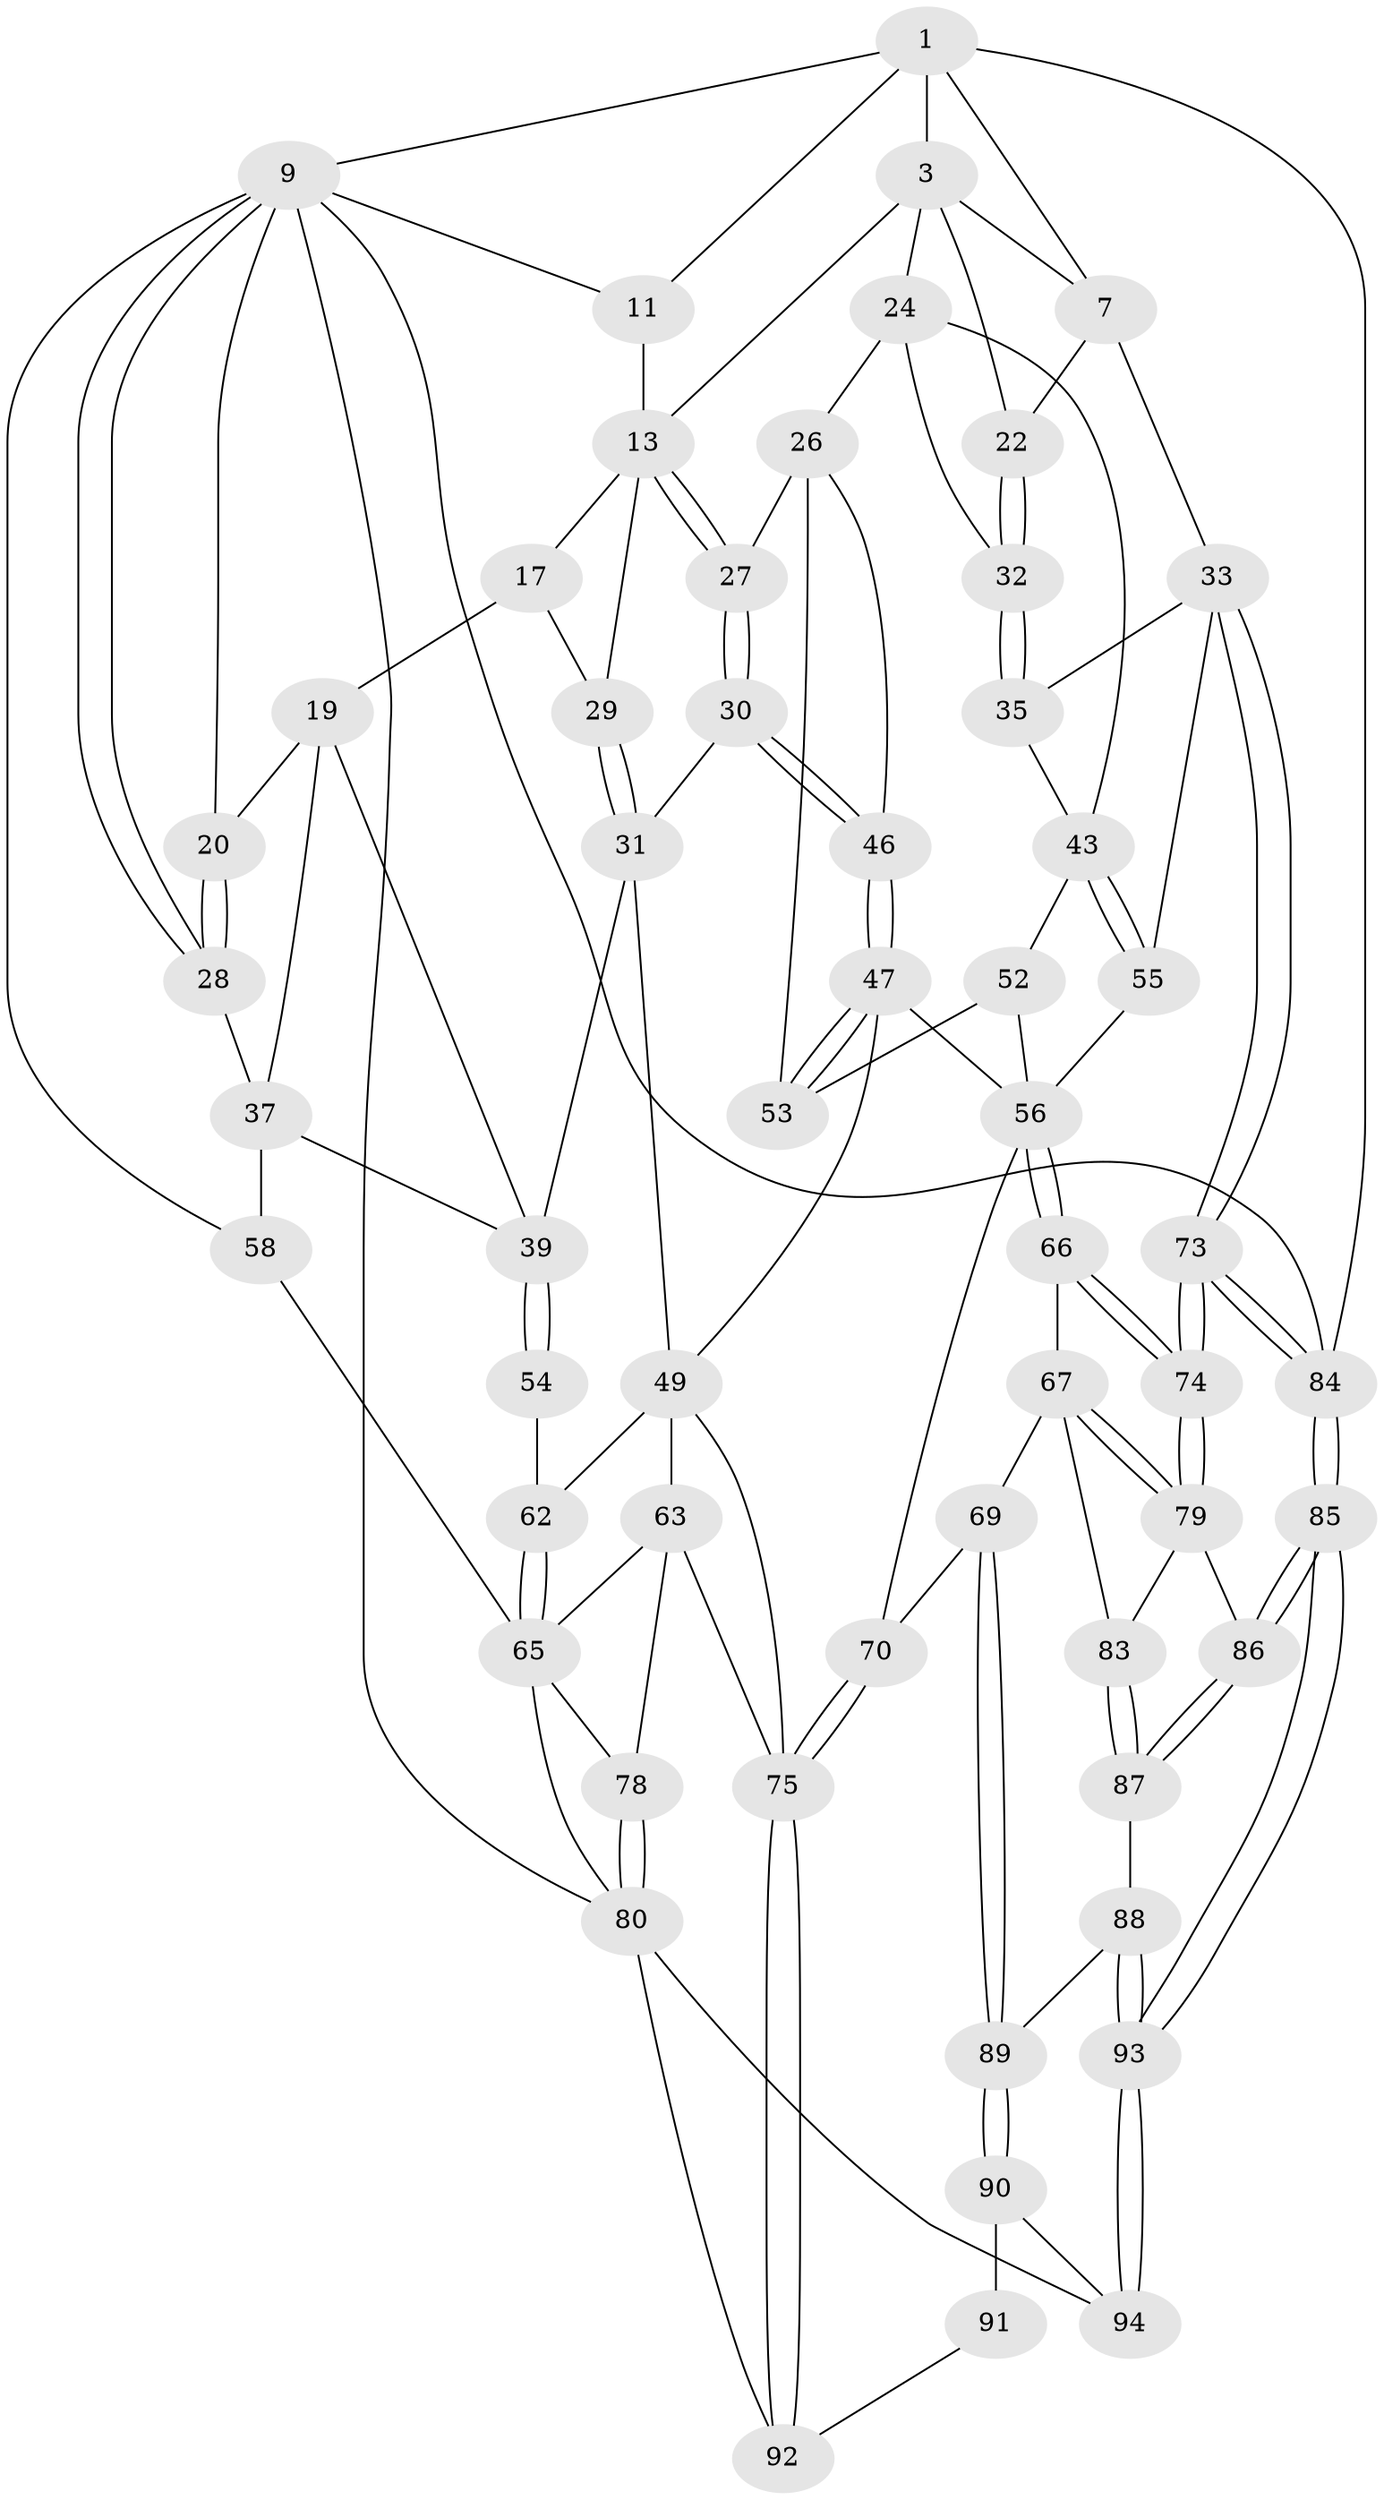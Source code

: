 // original degree distribution, {3: 0.020833333333333332, 4: 0.25, 6: 0.22916666666666666, 5: 0.5}
// Generated by graph-tools (version 1.1) at 2025/21/03/04/25 18:21:14]
// undirected, 57 vertices, 133 edges
graph export_dot {
graph [start="1"]
  node [color=gray90,style=filled];
  1 [pos="+0.7966259483155226+0",super="+2+6"];
  3 [pos="+0.5889968029388343+0.12286346395711133",super="+12+4"];
  7 [pos="+1+0.18026656446809594",super="+8"];
  9 [pos="+0+0",super="+59+10"];
  11 [pos="+0.3902972970509199+0"];
  13 [pos="+0.5575050079741507+0.27333003929962557",super="+14"];
  17 [pos="+0.3691189460087126+0.24849409506535938",super="+18"];
  19 [pos="+0.18475104543679652+0.3061208653579215",super="+36"];
  20 [pos="+0.1587937895261846+0.22536419902496335"];
  22 [pos="+0.9824422693837458+0.25219090003619005"];
  24 [pos="+0.7623982309740148+0.40160650646443286",super="+25"];
  26 [pos="+0.6382309066634853+0.43387024802497587",super="+45"];
  27 [pos="+0.6348218657047734+0.4325350280465374"];
  28 [pos="+0+0"];
  29 [pos="+0.4180984395088123+0.41198660289222744"];
  30 [pos="+0.5209690153186728+0.47745462611892125"];
  31 [pos="+0.4193214023974946+0.4338685566730181",super="+38"];
  32 [pos="+0.870148305388208+0.40869345432232296"];
  33 [pos="+1+0.6951091959439996",super="+34"];
  35 [pos="+0.9305969305218846+0.49337458375033383"];
  37 [pos="+0+0.39707329756525483",super="+42"];
  39 [pos="+0.21276287648469255+0.47609113365911593",super="+40"];
  43 [pos="+0.7687986737338243+0.5731710972159101",super="+44"];
  46 [pos="+0.5060475563856923+0.5822702936882778"];
  47 [pos="+0.49449536988817555+0.6159949599206836",super="+48"];
  49 [pos="+0.42024983824597617+0.6939900823979545",super="+50"];
  52 [pos="+0.6538487887765119+0.6315157806686987"];
  53 [pos="+0.6169471607115592+0.5958876098802759"];
  54 [pos="+0+0.6067838744878312"];
  55 [pos="+0.8232846315650117+0.6696735428240619"];
  56 [pos="+0.7647678489636496+0.716994653835566",super="+57"];
  58 [pos="+0+0.6772790741829716"];
  62 [pos="+0.02500500561637578+0.6479361996940926"];
  63 [pos="+0.30149351519544115+0.7589806970036534",super="+77+64"];
  65 [pos="+0.11330471632146595+0.7834843975426272",super="+71"];
  66 [pos="+0.7578243687620456+0.7772758036312399"];
  67 [pos="+0.7481203987856326+0.805328636701253",super="+68"];
  69 [pos="+0.6915215683513022+0.8515967898439006"];
  70 [pos="+0.6302516198015494+0.8420908685117545"];
  73 [pos="+1+0.7773233525820265"];
  74 [pos="+0.93928518478523+0.8213004459958562"];
  75 [pos="+0.5451290713490788+0.8935962033052272",super="+76"];
  78 [pos="+0.2552440772392227+1"];
  79 [pos="+0.8426315205833207+0.8531199689884924",super="+82"];
  80 [pos="+0.17503792312336072+1",super="+96+81"];
  83 [pos="+0.8028144246544637+0.8932339669709143"];
  84 [pos="+1+1"];
  85 [pos="+1+1"];
  86 [pos="+0.933358413556753+1"];
  87 [pos="+0.7920130390648166+0.9093951864213171"];
  88 [pos="+0.7612965144983873+0.9191212772760012"];
  89 [pos="+0.7124033836795025+0.9021302098362949"];
  90 [pos="+0.7044940377935398+0.9409379168447471",super="+95"];
  91 [pos="+0.6181563458525746+0.9505975156339729"];
  92 [pos="+0.548043933832221+0.9064587622036966"];
  93 [pos="+0.9280672850880277+1"];
  94 [pos="+0.7705544186209003+1"];
  1 -- 3;
  1 -- 11;
  1 -- 84;
  1 -- 9;
  1 -- 7;
  3 -- 13;
  3 -- 24;
  3 -- 22;
  3 -- 7;
  7 -- 33;
  7 -- 22;
  9 -- 28;
  9 -- 28;
  9 -- 58;
  9 -- 84;
  9 -- 11;
  9 -- 20;
  9 -- 80;
  11 -- 13;
  13 -- 27;
  13 -- 27;
  13 -- 17 [weight=2];
  13 -- 29;
  17 -- 19;
  17 -- 29;
  19 -- 20;
  19 -- 37;
  19 -- 39;
  20 -- 28;
  20 -- 28;
  22 -- 32;
  22 -- 32;
  24 -- 32;
  24 -- 26;
  24 -- 43;
  26 -- 27;
  26 -- 53;
  26 -- 46;
  27 -- 30;
  27 -- 30;
  28 -- 37;
  29 -- 31;
  29 -- 31;
  30 -- 31;
  30 -- 46;
  30 -- 46;
  31 -- 49;
  31 -- 39;
  32 -- 35;
  32 -- 35;
  33 -- 73;
  33 -- 73;
  33 -- 35;
  33 -- 55;
  35 -- 43;
  37 -- 58;
  37 -- 39;
  39 -- 54 [weight=2];
  39 -- 54;
  43 -- 55;
  43 -- 55;
  43 -- 52;
  46 -- 47;
  46 -- 47;
  47 -- 53;
  47 -- 53;
  47 -- 49;
  47 -- 56;
  49 -- 75;
  49 -- 62;
  49 -- 63 [weight=2];
  52 -- 53;
  52 -- 56;
  54 -- 62;
  55 -- 56;
  56 -- 66;
  56 -- 66;
  56 -- 70;
  58 -- 65;
  62 -- 65;
  62 -- 65;
  63 -- 75;
  63 -- 78;
  63 -- 65;
  65 -- 78;
  65 -- 80;
  66 -- 67;
  66 -- 74;
  66 -- 74;
  67 -- 79;
  67 -- 79;
  67 -- 83;
  67 -- 69;
  69 -- 70;
  69 -- 89;
  69 -- 89;
  70 -- 75;
  70 -- 75;
  73 -- 74;
  73 -- 74;
  73 -- 84;
  73 -- 84;
  74 -- 79;
  74 -- 79;
  75 -- 92;
  75 -- 92;
  78 -- 80;
  78 -- 80;
  79 -- 83;
  79 -- 86;
  80 -- 92;
  80 -- 94;
  83 -- 87;
  83 -- 87;
  84 -- 85;
  84 -- 85;
  85 -- 86;
  85 -- 86;
  85 -- 93;
  85 -- 93;
  86 -- 87;
  86 -- 87;
  87 -- 88;
  88 -- 89;
  88 -- 93;
  88 -- 93;
  89 -- 90;
  89 -- 90;
  90 -- 91 [weight=2];
  90 -- 94;
  91 -- 92;
  93 -- 94;
  93 -- 94;
}
